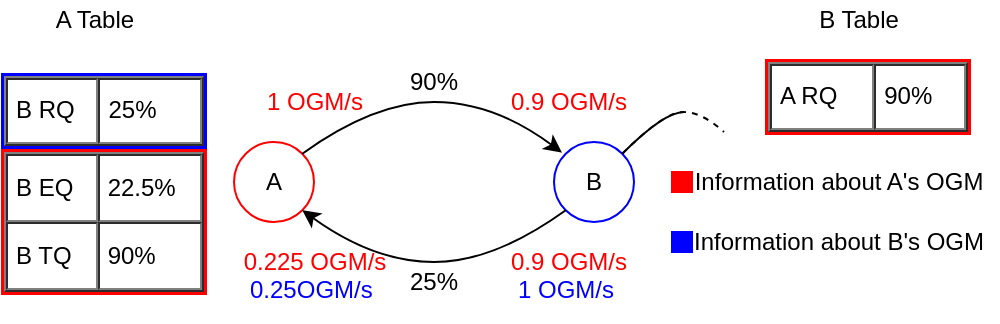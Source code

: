 <mxfile version="12.9.14" type="github">
  <diagram id="T4EN-Yb1wpJ48DN-mWWJ" name="Page-1">
    <mxGraphModel dx="569" dy="308" grid="1" gridSize="10" guides="1" tooltips="1" connect="1" arrows="1" fold="1" page="1" pageScale="1" pageWidth="827" pageHeight="1169" math="0" shadow="0">
      <root>
        <mxCell id="0" />
        <mxCell id="1" parent="0" />
        <mxCell id="g2n5sMqdRudgEYa-nCs7-1" value="A" style="ellipse;whiteSpace=wrap;html=1;strokeColor=#FF0000;" parent="1" vertex="1">
          <mxGeometry x="195" y="325" width="40" height="40" as="geometry" />
        </mxCell>
        <mxCell id="g2n5sMqdRudgEYa-nCs7-2" value="" style="curved=1;endArrow=classic;html=1;exitX=1;exitY=0;exitDx=0;exitDy=0;entryX=0.1;entryY=0.133;entryDx=0;entryDy=0;entryPerimeter=0;strokeColor=#000000;" parent="1" source="g2n5sMqdRudgEYa-nCs7-1" target="g2n5sMqdRudgEYa-nCs7-3" edge="1">
          <mxGeometry width="50" height="50" relative="1" as="geometry">
            <mxPoint x="465" y="425" as="sourcePoint" />
            <mxPoint x="385" y="325" as="targetPoint" />
            <Array as="points">
              <mxPoint x="265" y="305" />
              <mxPoint x="325" y="305" />
            </Array>
          </mxGeometry>
        </mxCell>
        <mxCell id="g2n5sMqdRudgEYa-nCs7-3" value="B" style="ellipse;whiteSpace=wrap;html=1;strokeColor=#0000FF;" parent="1" vertex="1">
          <mxGeometry x="355" y="325" width="40" height="40" as="geometry" />
        </mxCell>
        <mxCell id="g2n5sMqdRudgEYa-nCs7-4" value="" style="curved=1;endArrow=none;html=1;exitX=1;exitY=1;exitDx=0;exitDy=0;entryX=0;entryY=1;entryDx=0;entryDy=0;startArrow=classic;startFill=1;endFill=0;strokeColor=#000000;" parent="1" source="g2n5sMqdRudgEYa-nCs7-1" target="g2n5sMqdRudgEYa-nCs7-3" edge="1">
          <mxGeometry width="50" height="50" relative="1" as="geometry">
            <mxPoint x="239.142" y="340.858" as="sourcePoint" />
            <mxPoint x="369" y="340.32" as="targetPoint" />
            <Array as="points">
              <mxPoint x="265" y="385" />
              <mxPoint x="325" y="385" />
            </Array>
          </mxGeometry>
        </mxCell>
        <mxCell id="g2n5sMqdRudgEYa-nCs7-5" value="25%" style="text;html=1;strokeColor=none;fillColor=none;align=center;verticalAlign=middle;whiteSpace=wrap;rounded=0;" parent="1" vertex="1">
          <mxGeometry x="275" y="385" width="40" height="20" as="geometry" />
        </mxCell>
        <mxCell id="g2n5sMqdRudgEYa-nCs7-6" value="90%" style="text;html=1;strokeColor=none;fillColor=none;align=center;verticalAlign=middle;whiteSpace=wrap;rounded=0;" parent="1" vertex="1">
          <mxGeometry x="275" y="285" width="40" height="20" as="geometry" />
        </mxCell>
        <mxCell id="uV1r0T8QRB8NJjiaJUSj-1" value="&lt;font color=&quot;#FF0000&quot;&gt;1 OGM/s&lt;/font&gt;" style="text;html=1;align=center;verticalAlign=middle;resizable=0;points=[];autosize=1;" parent="1" vertex="1">
          <mxGeometry x="205" y="295" width="60" height="20" as="geometry" />
        </mxCell>
        <mxCell id="uV1r0T8QRB8NJjiaJUSj-2" value="0.9 OGM/s" style="text;html=1;align=center;verticalAlign=middle;resizable=0;points=[];autosize=1;fontColor=#FF0000;" parent="1" vertex="1">
          <mxGeometry x="327" y="295" width="70" height="20" as="geometry" />
        </mxCell>
        <mxCell id="uV1r0T8QRB8NJjiaJUSj-3" value="0.9 OGM/s" style="text;html=1;align=center;verticalAlign=middle;resizable=0;points=[];autosize=1;fontColor=#FF0000;" parent="1" vertex="1">
          <mxGeometry x="327" y="375" width="70" height="20" as="geometry" />
        </mxCell>
        <mxCell id="uV1r0T8QRB8NJjiaJUSj-4" value="0.225 OGM/s" style="text;html=1;align=center;verticalAlign=middle;resizable=0;points=[];autosize=1;fontColor=#FF0000;" parent="1" vertex="1">
          <mxGeometry x="190" y="375" width="90" height="20" as="geometry" />
        </mxCell>
        <mxCell id="uV1r0T8QRB8NJjiaJUSj-7" value="&lt;table style=&quot;font-size: 1em ; width: 100% ; height: 100%&quot; cellspacing=&quot;0&quot; cellpadding=&quot;4&quot; border=&quot;1&quot;&gt;&lt;tbody&gt;&lt;tr&gt;&lt;td&gt;B EQ&lt;br&gt;&lt;/td&gt;&lt;td&gt;22.5%&lt;br&gt;&lt;/td&gt;&lt;/tr&gt;&lt;tr&gt;&lt;td&gt;B TQ&lt;br&gt;&lt;/td&gt;&lt;td&gt;90%&lt;br&gt;&lt;/td&gt;&lt;/tr&gt;&lt;/tbody&gt;&lt;/table&gt; " style="verticalAlign=top;align=left;overflow=fill;fontSize=12;fontFamily=Helvetica;html=1;strokeColor=#FF0000;strokeWidth=3;" parent="1" vertex="1">
          <mxGeometry x="80" y="330" width="100" height="70" as="geometry" />
        </mxCell>
        <mxCell id="uV1r0T8QRB8NJjiaJUSj-8" value="&lt;table style=&quot;font-size: 1em ; width: 100% ; height: 100%&quot; cellspacing=&quot;0&quot; cellpadding=&quot;4&quot; border=&quot;1&quot;&gt;&lt;tbody&gt;&lt;tr&gt;&lt;td&gt;A RQ&lt;br&gt;&lt;/td&gt;&lt;td&gt;90%&lt;/td&gt;&lt;/tr&gt;&lt;/tbody&gt;&lt;/table&gt; " style="verticalAlign=top;align=left;overflow=fill;fontSize=12;fontFamily=Helvetica;html=1;strokeColor=#FF0000;strokeWidth=3;" parent="1" vertex="1">
          <mxGeometry x="462" y="285" width="100" height="35" as="geometry" />
        </mxCell>
        <mxCell id="uV1r0T8QRB8NJjiaJUSj-9" value="&lt;table style=&quot;font-size: 1em ; width: 100% ; height: 100%&quot; cellspacing=&quot;0&quot; cellpadding=&quot;4&quot; border=&quot;1&quot;&gt;&lt;tbody&gt;&lt;tr&gt;&lt;td&gt;B RQ&lt;br&gt;&lt;/td&gt;&lt;td&gt;25%&amp;nbsp;&amp;nbsp;&amp;nbsp; &lt;br&gt;&lt;/td&gt;&lt;/tr&gt;&lt;/tbody&gt;&lt;/table&gt; " style="verticalAlign=top;align=left;overflow=fill;fontSize=12;fontFamily=Helvetica;html=1;strokeColor=#0000FF;strokeWidth=3;" parent="1" vertex="1">
          <mxGeometry x="80" y="292" width="100" height="35" as="geometry" />
        </mxCell>
        <mxCell id="DsUr8elFQnaLfN1wABra-14" value="&lt;font color=&quot;#0000FF&quot;&gt;1 OGM/s&lt;/font&gt;" style="text;whiteSpace=wrap;html=1;fontColor=#FF0000;" vertex="1" parent="1">
          <mxGeometry x="335" y="385" width="70" height="30" as="geometry" />
        </mxCell>
        <mxCell id="DsUr8elFQnaLfN1wABra-15" value="" style="curved=1;endArrow=none;html=1;strokeColor=#000000;fontColor=#FF0000;exitX=1;exitY=0;exitDx=0;exitDy=0;endFill=0;" edge="1" parent="1" source="g2n5sMqdRudgEYa-nCs7-3">
          <mxGeometry width="50" height="50" relative="1" as="geometry">
            <mxPoint x="395" y="330" as="sourcePoint" />
            <mxPoint x="420" y="310" as="targetPoint" />
            <Array as="points">
              <mxPoint x="410" y="310" />
            </Array>
          </mxGeometry>
        </mxCell>
        <mxCell id="DsUr8elFQnaLfN1wABra-16" value="" style="curved=1;endArrow=none;html=1;strokeColor=#000000;fontColor=#FF0000;exitX=1;exitY=0;exitDx=0;exitDy=0;endFill=0;dashed=1;" edge="1" parent="1" source="g2n5sMqdRudgEYa-nCs7-3">
          <mxGeometry width="50" height="50" relative="1" as="geometry">
            <mxPoint x="398.142" y="335.858" as="sourcePoint" />
            <mxPoint x="440" y="320" as="targetPoint" />
            <Array as="points">
              <mxPoint x="410" y="310" />
              <mxPoint x="429" y="310" />
            </Array>
          </mxGeometry>
        </mxCell>
        <mxCell id="DsUr8elFQnaLfN1wABra-19" value="" style="rounded=0;whiteSpace=wrap;html=1;fontColor=#FF0000;strokeColor=#0000FF;fillColor=#0000FF;" vertex="1" parent="1">
          <mxGeometry x="414" y="370" width="10" height="10" as="geometry" />
        </mxCell>
        <mxCell id="DsUr8elFQnaLfN1wABra-20" value="" style="rounded=0;whiteSpace=wrap;html=1;fontColor=#FF0000;strokeColor=#FF0000;fillColor=#FF0000;" vertex="1" parent="1">
          <mxGeometry x="414" y="340" width="10" height="10" as="geometry" />
        </mxCell>
        <mxCell id="DsUr8elFQnaLfN1wABra-21" value="&lt;div&gt;Information about B&#39;s OGM&lt;/div&gt;" style="text;html=1;align=center;verticalAlign=middle;resizable=0;points=[];autosize=1;fontColor=#000000;" vertex="1" parent="1">
          <mxGeometry x="417" y="365" width="160" height="20" as="geometry" />
        </mxCell>
        <mxCell id="DsUr8elFQnaLfN1wABra-22" value="&lt;div&gt;A Table&lt;/div&gt;" style="text;html=1;align=center;verticalAlign=middle;resizable=0;points=[];autosize=1;fontColor=#000000;" vertex="1" parent="1">
          <mxGeometry x="95" y="254" width="60" height="20" as="geometry" />
        </mxCell>
        <mxCell id="DsUr8elFQnaLfN1wABra-30" value="&lt;div&gt;Information about A&#39;s OGM&lt;/div&gt;" style="text;html=1;align=center;verticalAlign=middle;resizable=0;points=[];autosize=1;fontColor=#000000;" vertex="1" parent="1">
          <mxGeometry x="417" y="335" width="160" height="20" as="geometry" />
        </mxCell>
        <mxCell id="DsUr8elFQnaLfN1wABra-33" value="&lt;!--StartFragment--&gt;&lt;div&gt;&lt;font color=&quot;#0000FF&quot;&gt;0.25OGM/s&lt;/font&gt;&lt;/div&gt;&lt;!--EndFragment--&gt;" style="text;whiteSpace=wrap;html=1;fontColor=#000000;" vertex="1" parent="1">
          <mxGeometry x="201" y="385" width="90" height="30" as="geometry" />
        </mxCell>
        <mxCell id="DsUr8elFQnaLfN1wABra-34" value="B Table" style="text;html=1;align=center;verticalAlign=middle;resizable=0;points=[];autosize=1;fontColor=#000000;" vertex="1" parent="1">
          <mxGeometry x="477" y="254" width="60" height="20" as="geometry" />
        </mxCell>
      </root>
    </mxGraphModel>
  </diagram>
</mxfile>
